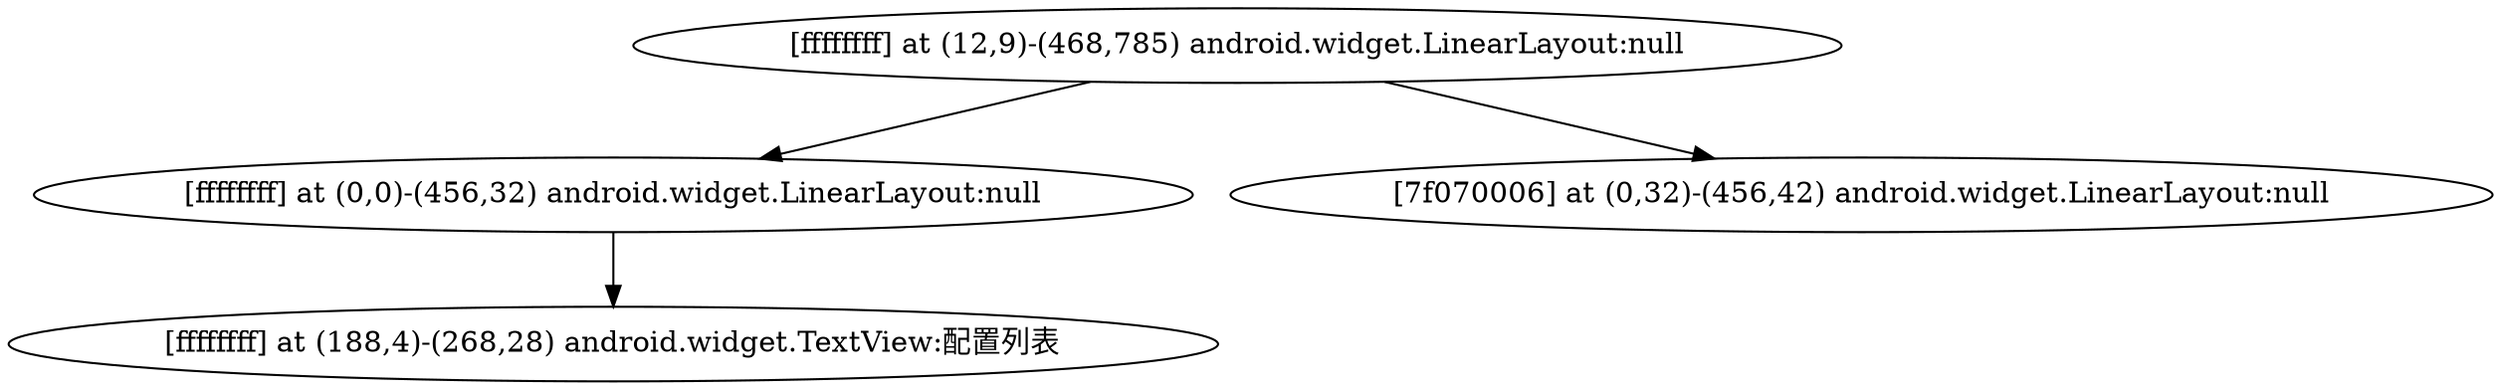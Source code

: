 strict digraph G {
  1 [ label="[ffffffff] at (12,9)-(468,785) android.widget.LinearLayout:null" ];
  2 [ label="[ffffffff] at (0,0)-(456,32) android.widget.LinearLayout:null" ];
  3 [ label="[ffffffff] at (188,4)-(268,28) android.widget.TextView:配置列表" ];
  4 [ label="[7f070006] at (0,32)-(456,42) android.widget.LinearLayout:null" ];
  1 -> 2;
  2 -> 3;
  1 -> 4;
}
